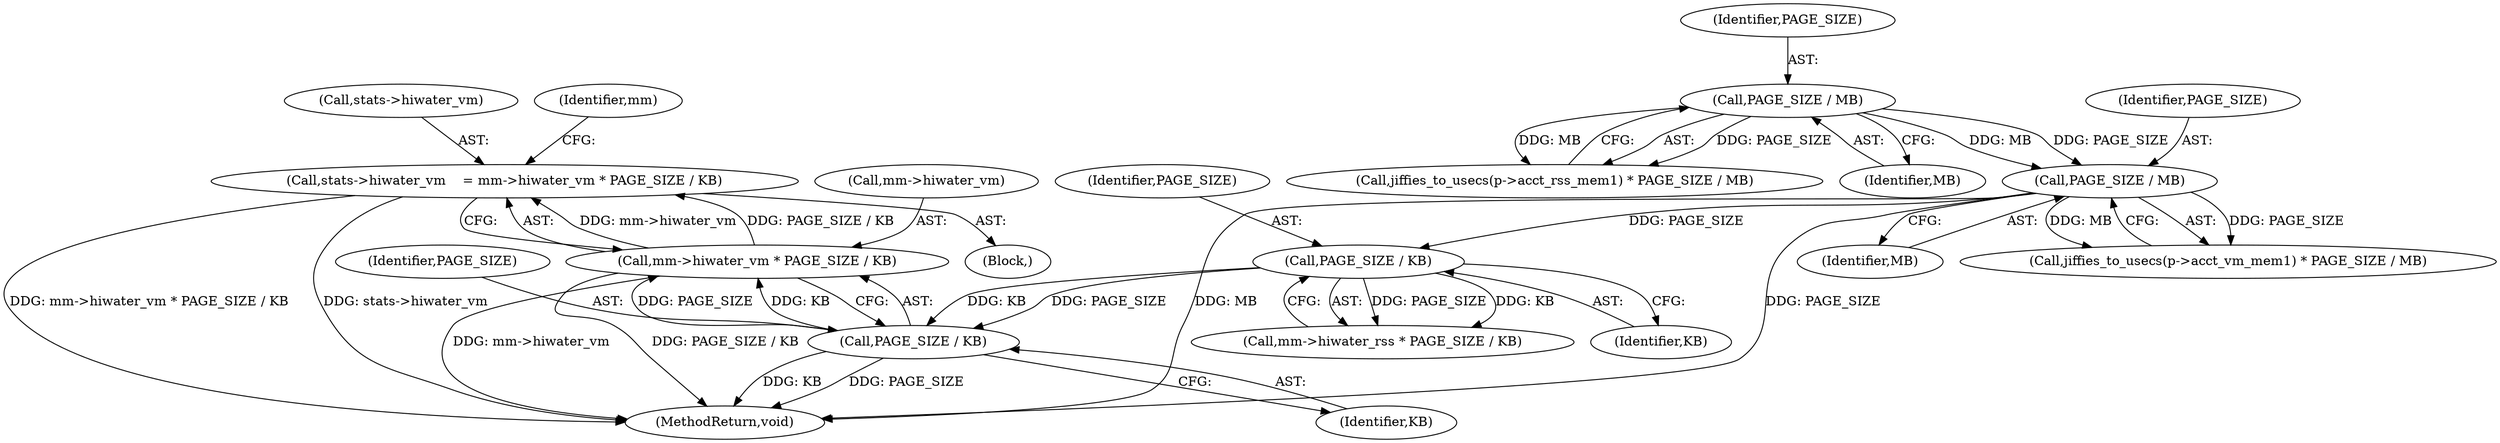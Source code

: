 digraph "0_linux_f0ec1aaf54caddd21c259aea8b2ecfbde4ee4fb9@integer" {
"1000149" [label="(Call,stats->hiwater_vm    = mm->hiwater_vm * PAGE_SIZE / KB)"];
"1000153" [label="(Call,mm->hiwater_vm * PAGE_SIZE / KB)"];
"1000157" [label="(Call,PAGE_SIZE / KB)"];
"1000146" [label="(Call,PAGE_SIZE / KB)"];
"1000128" [label="(Call,PAGE_SIZE / MB)"];
"1000116" [label="(Call,PAGE_SIZE / MB)"];
"1000142" [label="(Call,mm->hiwater_rss * PAGE_SIZE / KB)"];
"1000118" [label="(Identifier,MB)"];
"1000149" [label="(Call,stats->hiwater_vm    = mm->hiwater_vm * PAGE_SIZE / KB)"];
"1000130" [label="(Identifier,MB)"];
"1000129" [label="(Identifier,PAGE_SIZE)"];
"1000111" [label="(Call,jiffies_to_usecs(p->acct_rss_mem1) * PAGE_SIZE / MB)"];
"1000161" [label="(Identifier,mm)"];
"1000158" [label="(Identifier,PAGE_SIZE)"];
"1000159" [label="(Identifier,KB)"];
"1000157" [label="(Call,PAGE_SIZE / KB)"];
"1000153" [label="(Call,mm->hiwater_vm * PAGE_SIZE / KB)"];
"1000147" [label="(Identifier,PAGE_SIZE)"];
"1000117" [label="(Identifier,PAGE_SIZE)"];
"1000150" [label="(Call,stats->hiwater_vm)"];
"1000123" [label="(Call,jiffies_to_usecs(p->acct_vm_mem1) * PAGE_SIZE / MB)"];
"1000128" [label="(Call,PAGE_SIZE / MB)"];
"1000116" [label="(Call,PAGE_SIZE / MB)"];
"1000190" [label="(MethodReturn,void)"];
"1000137" [label="(Block,)"];
"1000146" [label="(Call,PAGE_SIZE / KB)"];
"1000148" [label="(Identifier,KB)"];
"1000154" [label="(Call,mm->hiwater_vm)"];
"1000149" -> "1000137"  [label="AST: "];
"1000149" -> "1000153"  [label="CFG: "];
"1000150" -> "1000149"  [label="AST: "];
"1000153" -> "1000149"  [label="AST: "];
"1000161" -> "1000149"  [label="CFG: "];
"1000149" -> "1000190"  [label="DDG: mm->hiwater_vm * PAGE_SIZE / KB"];
"1000149" -> "1000190"  [label="DDG: stats->hiwater_vm"];
"1000153" -> "1000149"  [label="DDG: mm->hiwater_vm"];
"1000153" -> "1000149"  [label="DDG: PAGE_SIZE / KB"];
"1000153" -> "1000157"  [label="CFG: "];
"1000154" -> "1000153"  [label="AST: "];
"1000157" -> "1000153"  [label="AST: "];
"1000153" -> "1000190"  [label="DDG: PAGE_SIZE / KB"];
"1000153" -> "1000190"  [label="DDG: mm->hiwater_vm"];
"1000157" -> "1000153"  [label="DDG: PAGE_SIZE"];
"1000157" -> "1000153"  [label="DDG: KB"];
"1000157" -> "1000159"  [label="CFG: "];
"1000158" -> "1000157"  [label="AST: "];
"1000159" -> "1000157"  [label="AST: "];
"1000157" -> "1000190"  [label="DDG: KB"];
"1000157" -> "1000190"  [label="DDG: PAGE_SIZE"];
"1000146" -> "1000157"  [label="DDG: PAGE_SIZE"];
"1000146" -> "1000157"  [label="DDG: KB"];
"1000146" -> "1000142"  [label="AST: "];
"1000146" -> "1000148"  [label="CFG: "];
"1000147" -> "1000146"  [label="AST: "];
"1000148" -> "1000146"  [label="AST: "];
"1000142" -> "1000146"  [label="CFG: "];
"1000146" -> "1000142"  [label="DDG: PAGE_SIZE"];
"1000146" -> "1000142"  [label="DDG: KB"];
"1000128" -> "1000146"  [label="DDG: PAGE_SIZE"];
"1000128" -> "1000123"  [label="AST: "];
"1000128" -> "1000130"  [label="CFG: "];
"1000129" -> "1000128"  [label="AST: "];
"1000130" -> "1000128"  [label="AST: "];
"1000123" -> "1000128"  [label="CFG: "];
"1000128" -> "1000190"  [label="DDG: MB"];
"1000128" -> "1000190"  [label="DDG: PAGE_SIZE"];
"1000128" -> "1000123"  [label="DDG: PAGE_SIZE"];
"1000128" -> "1000123"  [label="DDG: MB"];
"1000116" -> "1000128"  [label="DDG: PAGE_SIZE"];
"1000116" -> "1000128"  [label="DDG: MB"];
"1000116" -> "1000111"  [label="AST: "];
"1000116" -> "1000118"  [label="CFG: "];
"1000117" -> "1000116"  [label="AST: "];
"1000118" -> "1000116"  [label="AST: "];
"1000111" -> "1000116"  [label="CFG: "];
"1000116" -> "1000111"  [label="DDG: PAGE_SIZE"];
"1000116" -> "1000111"  [label="DDG: MB"];
}
